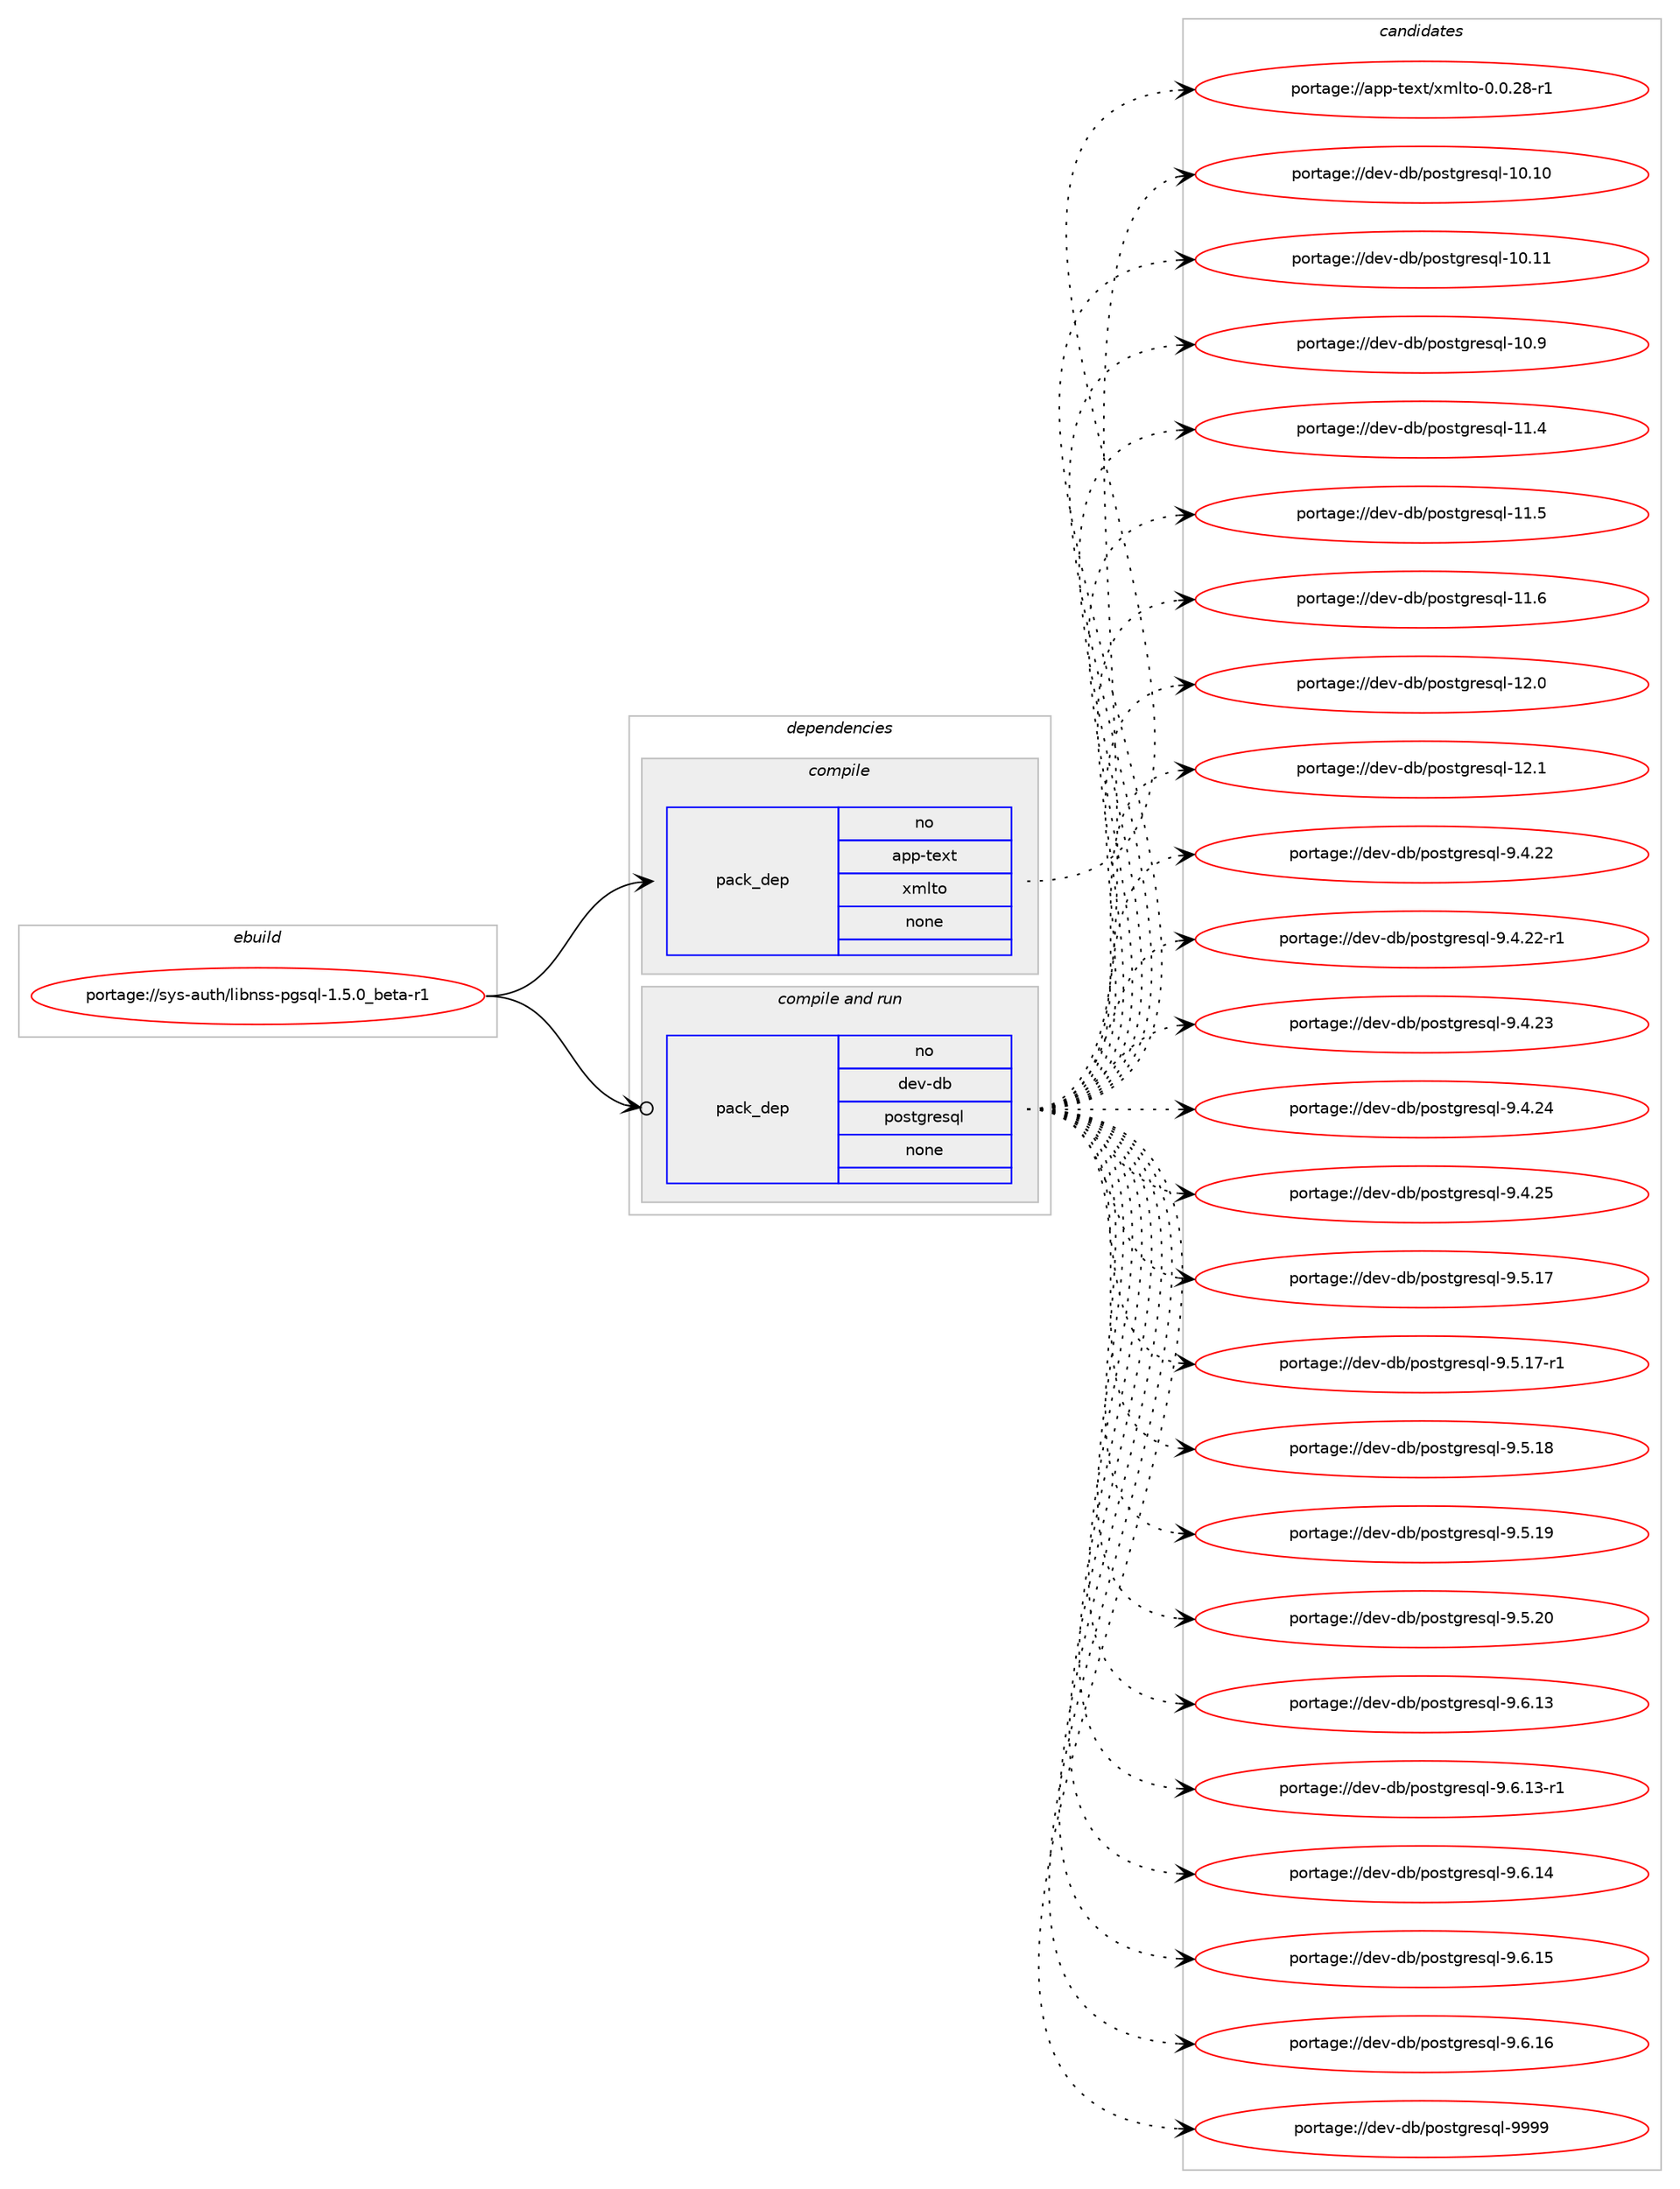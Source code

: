 digraph prolog {

# *************
# Graph options
# *************

newrank=true;
concentrate=true;
compound=true;
graph [rankdir=LR,fontname=Helvetica,fontsize=10,ranksep=1.5];#, ranksep=2.5, nodesep=0.2];
edge  [arrowhead=vee];
node  [fontname=Helvetica,fontsize=10];

# **********
# The ebuild
# **********

subgraph cluster_leftcol {
color=gray;
rank=same;
label=<<i>ebuild</i>>;
id [label="portage://sys-auth/libnss-pgsql-1.5.0_beta-r1", color=red, width=4, href="../sys-auth/libnss-pgsql-1.5.0_beta-r1.svg"];
}

# ****************
# The dependencies
# ****************

subgraph cluster_midcol {
color=gray;
label=<<i>dependencies</i>>;
subgraph cluster_compile {
fillcolor="#eeeeee";
style=filled;
label=<<i>compile</i>>;
subgraph pack305762 {
dependency413176 [label=<<TABLE BORDER="0" CELLBORDER="1" CELLSPACING="0" CELLPADDING="4" WIDTH="220"><TR><TD ROWSPAN="6" CELLPADDING="30">pack_dep</TD></TR><TR><TD WIDTH="110">no</TD></TR><TR><TD>app-text</TD></TR><TR><TD>xmlto</TD></TR><TR><TD>none</TD></TR><TR><TD></TD></TR></TABLE>>, shape=none, color=blue];
}
id:e -> dependency413176:w [weight=20,style="solid",arrowhead="vee"];
}
subgraph cluster_compileandrun {
fillcolor="#eeeeee";
style=filled;
label=<<i>compile and run</i>>;
subgraph pack305763 {
dependency413177 [label=<<TABLE BORDER="0" CELLBORDER="1" CELLSPACING="0" CELLPADDING="4" WIDTH="220"><TR><TD ROWSPAN="6" CELLPADDING="30">pack_dep</TD></TR><TR><TD WIDTH="110">no</TD></TR><TR><TD>dev-db</TD></TR><TR><TD>postgresql</TD></TR><TR><TD>none</TD></TR><TR><TD></TD></TR></TABLE>>, shape=none, color=blue];
}
id:e -> dependency413177:w [weight=20,style="solid",arrowhead="odotvee"];
}
subgraph cluster_run {
fillcolor="#eeeeee";
style=filled;
label=<<i>run</i>>;
}
}

# **************
# The candidates
# **************

subgraph cluster_choices {
rank=same;
color=gray;
label=<<i>candidates</i>>;

subgraph choice305762 {
color=black;
nodesep=1;
choiceportage971121124511610112011647120109108116111454846484650564511449 [label="portage://app-text/xmlto-0.0.28-r1", color=red, width=4,href="../app-text/xmlto-0.0.28-r1.svg"];
dependency413176:e -> choiceportage971121124511610112011647120109108116111454846484650564511449:w [style=dotted,weight="100"];
}
subgraph choice305763 {
color=black;
nodesep=1;
choiceportage100101118451009847112111115116103114101115113108454948464948 [label="portage://dev-db/postgresql-10.10", color=red, width=4,href="../dev-db/postgresql-10.10.svg"];
choiceportage100101118451009847112111115116103114101115113108454948464949 [label="portage://dev-db/postgresql-10.11", color=red, width=4,href="../dev-db/postgresql-10.11.svg"];
choiceportage1001011184510098471121111151161031141011151131084549484657 [label="portage://dev-db/postgresql-10.9", color=red, width=4,href="../dev-db/postgresql-10.9.svg"];
choiceportage1001011184510098471121111151161031141011151131084549494652 [label="portage://dev-db/postgresql-11.4", color=red, width=4,href="../dev-db/postgresql-11.4.svg"];
choiceportage1001011184510098471121111151161031141011151131084549494653 [label="portage://dev-db/postgresql-11.5", color=red, width=4,href="../dev-db/postgresql-11.5.svg"];
choiceportage1001011184510098471121111151161031141011151131084549494654 [label="portage://dev-db/postgresql-11.6", color=red, width=4,href="../dev-db/postgresql-11.6.svg"];
choiceportage1001011184510098471121111151161031141011151131084549504648 [label="portage://dev-db/postgresql-12.0", color=red, width=4,href="../dev-db/postgresql-12.0.svg"];
choiceportage1001011184510098471121111151161031141011151131084549504649 [label="portage://dev-db/postgresql-12.1", color=red, width=4,href="../dev-db/postgresql-12.1.svg"];
choiceportage10010111845100984711211111511610311410111511310845574652465050 [label="portage://dev-db/postgresql-9.4.22", color=red, width=4,href="../dev-db/postgresql-9.4.22.svg"];
choiceportage100101118451009847112111115116103114101115113108455746524650504511449 [label="portage://dev-db/postgresql-9.4.22-r1", color=red, width=4,href="../dev-db/postgresql-9.4.22-r1.svg"];
choiceportage10010111845100984711211111511610311410111511310845574652465051 [label="portage://dev-db/postgresql-9.4.23", color=red, width=4,href="../dev-db/postgresql-9.4.23.svg"];
choiceportage10010111845100984711211111511610311410111511310845574652465052 [label="portage://dev-db/postgresql-9.4.24", color=red, width=4,href="../dev-db/postgresql-9.4.24.svg"];
choiceportage10010111845100984711211111511610311410111511310845574652465053 [label="portage://dev-db/postgresql-9.4.25", color=red, width=4,href="../dev-db/postgresql-9.4.25.svg"];
choiceportage10010111845100984711211111511610311410111511310845574653464955 [label="portage://dev-db/postgresql-9.5.17", color=red, width=4,href="../dev-db/postgresql-9.5.17.svg"];
choiceportage100101118451009847112111115116103114101115113108455746534649554511449 [label="portage://dev-db/postgresql-9.5.17-r1", color=red, width=4,href="../dev-db/postgresql-9.5.17-r1.svg"];
choiceportage10010111845100984711211111511610311410111511310845574653464956 [label="portage://dev-db/postgresql-9.5.18", color=red, width=4,href="../dev-db/postgresql-9.5.18.svg"];
choiceportage10010111845100984711211111511610311410111511310845574653464957 [label="portage://dev-db/postgresql-9.5.19", color=red, width=4,href="../dev-db/postgresql-9.5.19.svg"];
choiceportage10010111845100984711211111511610311410111511310845574653465048 [label="portage://dev-db/postgresql-9.5.20", color=red, width=4,href="../dev-db/postgresql-9.5.20.svg"];
choiceportage10010111845100984711211111511610311410111511310845574654464951 [label="portage://dev-db/postgresql-9.6.13", color=red, width=4,href="../dev-db/postgresql-9.6.13.svg"];
choiceportage100101118451009847112111115116103114101115113108455746544649514511449 [label="portage://dev-db/postgresql-9.6.13-r1", color=red, width=4,href="../dev-db/postgresql-9.6.13-r1.svg"];
choiceportage10010111845100984711211111511610311410111511310845574654464952 [label="portage://dev-db/postgresql-9.6.14", color=red, width=4,href="../dev-db/postgresql-9.6.14.svg"];
choiceportage10010111845100984711211111511610311410111511310845574654464953 [label="portage://dev-db/postgresql-9.6.15", color=red, width=4,href="../dev-db/postgresql-9.6.15.svg"];
choiceportage10010111845100984711211111511610311410111511310845574654464954 [label="portage://dev-db/postgresql-9.6.16", color=red, width=4,href="../dev-db/postgresql-9.6.16.svg"];
choiceportage1001011184510098471121111151161031141011151131084557575757 [label="portage://dev-db/postgresql-9999", color=red, width=4,href="../dev-db/postgresql-9999.svg"];
dependency413177:e -> choiceportage100101118451009847112111115116103114101115113108454948464948:w [style=dotted,weight="100"];
dependency413177:e -> choiceportage100101118451009847112111115116103114101115113108454948464949:w [style=dotted,weight="100"];
dependency413177:e -> choiceportage1001011184510098471121111151161031141011151131084549484657:w [style=dotted,weight="100"];
dependency413177:e -> choiceportage1001011184510098471121111151161031141011151131084549494652:w [style=dotted,weight="100"];
dependency413177:e -> choiceportage1001011184510098471121111151161031141011151131084549494653:w [style=dotted,weight="100"];
dependency413177:e -> choiceportage1001011184510098471121111151161031141011151131084549494654:w [style=dotted,weight="100"];
dependency413177:e -> choiceportage1001011184510098471121111151161031141011151131084549504648:w [style=dotted,weight="100"];
dependency413177:e -> choiceportage1001011184510098471121111151161031141011151131084549504649:w [style=dotted,weight="100"];
dependency413177:e -> choiceportage10010111845100984711211111511610311410111511310845574652465050:w [style=dotted,weight="100"];
dependency413177:e -> choiceportage100101118451009847112111115116103114101115113108455746524650504511449:w [style=dotted,weight="100"];
dependency413177:e -> choiceportage10010111845100984711211111511610311410111511310845574652465051:w [style=dotted,weight="100"];
dependency413177:e -> choiceportage10010111845100984711211111511610311410111511310845574652465052:w [style=dotted,weight="100"];
dependency413177:e -> choiceportage10010111845100984711211111511610311410111511310845574652465053:w [style=dotted,weight="100"];
dependency413177:e -> choiceportage10010111845100984711211111511610311410111511310845574653464955:w [style=dotted,weight="100"];
dependency413177:e -> choiceportage100101118451009847112111115116103114101115113108455746534649554511449:w [style=dotted,weight="100"];
dependency413177:e -> choiceportage10010111845100984711211111511610311410111511310845574653464956:w [style=dotted,weight="100"];
dependency413177:e -> choiceportage10010111845100984711211111511610311410111511310845574653464957:w [style=dotted,weight="100"];
dependency413177:e -> choiceportage10010111845100984711211111511610311410111511310845574653465048:w [style=dotted,weight="100"];
dependency413177:e -> choiceportage10010111845100984711211111511610311410111511310845574654464951:w [style=dotted,weight="100"];
dependency413177:e -> choiceportage100101118451009847112111115116103114101115113108455746544649514511449:w [style=dotted,weight="100"];
dependency413177:e -> choiceportage10010111845100984711211111511610311410111511310845574654464952:w [style=dotted,weight="100"];
dependency413177:e -> choiceportage10010111845100984711211111511610311410111511310845574654464953:w [style=dotted,weight="100"];
dependency413177:e -> choiceportage10010111845100984711211111511610311410111511310845574654464954:w [style=dotted,weight="100"];
dependency413177:e -> choiceportage1001011184510098471121111151161031141011151131084557575757:w [style=dotted,weight="100"];
}
}

}
